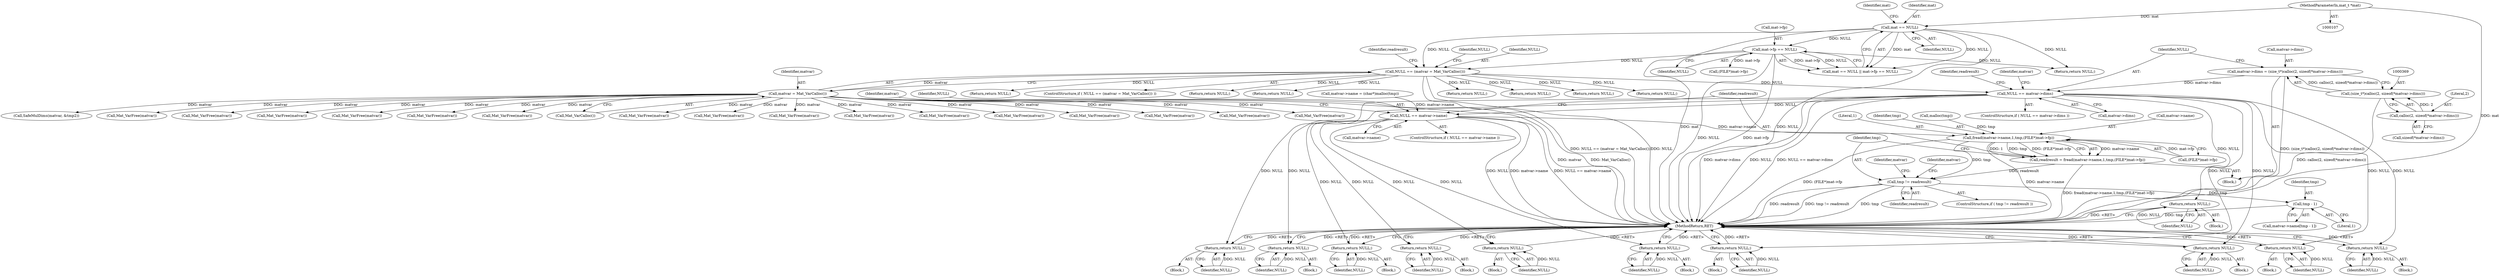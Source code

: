 digraph "0_matio_651a8e28099edb5fbb9e4e1d4d3238848f446c9a@pointer" {
"1000378" [label="(Call,NULL == matvar->dims)"];
"1000136" [label="(Call,NULL == (matvar = Mat_VarCalloc()))"];
"1000124" [label="(Call,mat == NULL)"];
"1000108" [label="(MethodParameterIn,mat_t *mat)"];
"1000127" [label="(Call,mat->fp == NULL)"];
"1000138" [label="(Call,matvar = Mat_VarCalloc())"];
"1000364" [label="(Call,matvar->dims = (size_t*)calloc(2, sizeof(*matvar->dims)))"];
"1000368" [label="(Call,(size_t*)calloc(2, sizeof(*matvar->dims)))"];
"1000370" [label="(Call,calloc(2, sizeof(*matvar->dims)))"];
"1000386" [label="(Return,return NULL;)"];
"1000422" [label="(Return,return NULL;)"];
"1000458" [label="(Return,return NULL;)"];
"1000482" [label="(Return,return NULL;)"];
"1000497" [label="(Return,return NULL;)"];
"1000519" [label="(Return,return NULL;)"];
"1000535" [label="(Return,return NULL;)"];
"1000546" [label="(Call,NULL == matvar->name)"];
"1000554" [label="(Return,return NULL;)"];
"1000558" [label="(Call,fread(matvar->name,1,tmp,(FILE*)mat->fp))"];
"1000556" [label="(Call,readresult = fread(matvar->name,1,tmp,(FILE*)mat->fp))"];
"1000570" [label="(Call,tmp != readresult)"];
"1000585" [label="(Call,tmp - 1)"];
"1000576" [label="(Return,return NULL;)"];
"1000615" [label="(Return,return NULL;)"];
"1000646" [label="(Return,return NULL;)"];
"1000576" [label="(Return,return NULL;)"];
"1000230" [label="(Return,return NULL;)"];
"1000480" [label="(Call,Mat_VarFree(matvar))"];
"1000563" [label="(Identifier,tmp)"];
"1000372" [label="(Call,sizeof(*matvar->dims))"];
"1000458" [label="(Return,return NULL;)"];
"1000108" [label="(MethodParameterIn,mat_t *mat)"];
"1000556" [label="(Call,readresult = fread(matvar->name,1,tmp,(FILE*)mat->fp))"];
"1000570" [label="(Call,tmp != readresult)"];
"1000131" [label="(Identifier,NULL)"];
"1000250" [label="(Call,Mat_VarFree(matvar))"];
"1000422" [label="(Return,return NULL;)"];
"1000552" [label="(Call,Mat_VarFree(matvar))"];
"1000520" [label="(Identifier,NULL)"];
"1000494" [label="(Block,)"];
"1000536" [label="(Identifier,NULL)"];
"1000378" [label="(Call,NULL == matvar->dims)"];
"1000228" [label="(Call,Mat_VarFree(matvar))"];
"1000543" [label="(Call,malloc(tmp))"];
"1000455" [label="(Block,)"];
"1000389" [label="(Identifier,readresult)"];
"1000498" [label="(Identifier,NULL)"];
"1000142" [label="(Identifier,NULL)"];
"1000420" [label="(Call,Mat_VarFree(matvar))"];
"1000357" [label="(Return,return NULL;)"];
"1000383" [label="(Block,)"];
"1000386" [label="(Return,return NULL;)"];
"1000135" [label="(ControlStructure,if ( NULL == (matvar = Mat_VarCalloc()) ))"];
"1000109" [label="(Block,)"];
"1000615" [label="(Return,return NULL;)"];
"1000577" [label="(Identifier,NULL)"];
"1000572" [label="(Identifier,readresult)"];
"1000151" [label="(Call,(FILE*)mat->fp)"];
"1000495" [label="(Call,Mat_VarFree(matvar))"];
"1000517" [label="(Call,Mat_VarFree(matvar))"];
"1000574" [label="(Call,Mat_VarFree(matvar))"];
"1000635" [label="(Call,SafeMulDims(matvar, &tmp2))"];
"1000548" [label="(Call,matvar->name)"];
"1000564" [label="(Call,(FILE*)mat->fp)"];
"1000139" [label="(Identifier,matvar)"];
"1000315" [label="(Return,return NULL;)"];
"1000571" [label="(Identifier,tmp)"];
"1000575" [label="(Identifier,matvar)"];
"1000573" [label="(Block,)"];
"1000554" [label="(Return,return NULL;)"];
"1000532" [label="(Block,)"];
"1000665" [label="(MethodReturn,RET)"];
"1000161" [label="(Call,Mat_VarFree(matvar))"];
"1000368" [label="(Call,(size_t*)calloc(2, sizeof(*matvar->dims)))"];
"1000128" [label="(Call,mat->fp)"];
"1000610" [label="(Block,)"];
"1000557" [label="(Identifier,readresult)"];
"1000129" [label="(Identifier,mat)"];
"1000647" [label="(Identifier,NULL)"];
"1000497" [label="(Return,return NULL;)"];
"1000546" [label="(Call,NULL == matvar->name)"];
"1000535" [label="(Return,return NULL;)"];
"1000456" [label="(Call,Mat_VarFree(matvar))"];
"1000569" [label="(ControlStructure,if ( tmp != readresult ))"];
"1000370" [label="(Call,calloc(2, sizeof(*matvar->dims)))"];
"1000583" [label="(Identifier,matvar)"];
"1000585" [label="(Call,tmp - 1)"];
"1000188" [label="(Return,return NULL;)"];
"1000419" [label="(Block,)"];
"1000533" [label="(Call,Mat_VarFree(matvar))"];
"1000616" [label="(Identifier,NULL)"];
"1000545" [label="(ControlStructure,if ( NULL == matvar->name ))"];
"1000387" [label="(Identifier,NULL)"];
"1000141" [label="(Return,return NULL;)"];
"1000385" [label="(Identifier,matvar)"];
"1000483" [label="(Identifier,NULL)"];
"1000377" [label="(ControlStructure,if ( NULL == matvar->dims ))"];
"1000558" [label="(Call,fread(matvar->name,1,tmp,(FILE*)mat->fp))"];
"1000537" [label="(Call,matvar->name = (char*)malloc(tmp))"];
"1000516" [label="(Block,)"];
"1000641" [label="(Block,)"];
"1000138" [label="(Call,matvar = Mat_VarCalloc())"];
"1000519" [label="(Return,return NULL;)"];
"1000586" [label="(Identifier,tmp)"];
"1000479" [label="(Block,)"];
"1000186" [label="(Call,Mat_VarFree(matvar))"];
"1000611" [label="(Call,Mat_VarFree(matvar))"];
"1000132" [label="(Return,return NULL;)"];
"1000559" [label="(Call,matvar->name)"];
"1000553" [label="(Identifier,matvar)"];
"1000380" [label="(Call,matvar->dims)"];
"1000365" [label="(Call,matvar->dims)"];
"1000459" [label="(Identifier,NULL)"];
"1000646" [label="(Return,return NULL;)"];
"1000163" [label="(Return,return NULL;)"];
"1000482" [label="(Return,return NULL;)"];
"1000581" [label="(Call,matvar->name[tmp - 1])"];
"1000384" [label="(Call,Mat_VarFree(matvar))"];
"1000140" [label="(Call,Mat_VarCalloc())"];
"1000137" [label="(Identifier,NULL)"];
"1000562" [label="(Literal,1)"];
"1000127" [label="(Call,mat->fp == NULL)"];
"1000379" [label="(Identifier,NULL)"];
"1000252" [label="(Return,return NULL;)"];
"1000313" [label="(Call,Mat_VarFree(matvar))"];
"1000144" [label="(Identifier,readresult)"];
"1000371" [label="(Literal,2)"];
"1000587" [label="(Literal,1)"];
"1000126" [label="(Identifier,NULL)"];
"1000125" [label="(Identifier,mat)"];
"1000555" [label="(Identifier,NULL)"];
"1000123" [label="(Call,mat == NULL || mat->fp == NULL)"];
"1000136" [label="(Call,NULL == (matvar = Mat_VarCalloc()))"];
"1000364" [label="(Call,matvar->dims = (size_t*)calloc(2, sizeof(*matvar->dims)))"];
"1000355" [label="(Call,Mat_VarFree(matvar))"];
"1000124" [label="(Call,mat == NULL)"];
"1000423" [label="(Identifier,NULL)"];
"1000547" [label="(Identifier,NULL)"];
"1000551" [label="(Block,)"];
"1000378" -> "1000377"  [label="AST: "];
"1000378" -> "1000380"  [label="CFG: "];
"1000379" -> "1000378"  [label="AST: "];
"1000380" -> "1000378"  [label="AST: "];
"1000385" -> "1000378"  [label="CFG: "];
"1000389" -> "1000378"  [label="CFG: "];
"1000378" -> "1000665"  [label="DDG: matvar->dims"];
"1000378" -> "1000665"  [label="DDG: NULL"];
"1000378" -> "1000665"  [label="DDG: NULL == matvar->dims"];
"1000136" -> "1000378"  [label="DDG: NULL"];
"1000364" -> "1000378"  [label="DDG: matvar->dims"];
"1000378" -> "1000386"  [label="DDG: NULL"];
"1000378" -> "1000422"  [label="DDG: NULL"];
"1000378" -> "1000458"  [label="DDG: NULL"];
"1000378" -> "1000482"  [label="DDG: NULL"];
"1000378" -> "1000497"  [label="DDG: NULL"];
"1000378" -> "1000519"  [label="DDG: NULL"];
"1000378" -> "1000535"  [label="DDG: NULL"];
"1000378" -> "1000546"  [label="DDG: NULL"];
"1000136" -> "1000135"  [label="AST: "];
"1000136" -> "1000138"  [label="CFG: "];
"1000137" -> "1000136"  [label="AST: "];
"1000138" -> "1000136"  [label="AST: "];
"1000142" -> "1000136"  [label="CFG: "];
"1000144" -> "1000136"  [label="CFG: "];
"1000136" -> "1000665"  [label="DDG: NULL == (matvar = Mat_VarCalloc())"];
"1000136" -> "1000665"  [label="DDG: NULL"];
"1000124" -> "1000136"  [label="DDG: NULL"];
"1000127" -> "1000136"  [label="DDG: NULL"];
"1000138" -> "1000136"  [label="DDG: matvar"];
"1000136" -> "1000141"  [label="DDG: NULL"];
"1000136" -> "1000163"  [label="DDG: NULL"];
"1000136" -> "1000188"  [label="DDG: NULL"];
"1000136" -> "1000230"  [label="DDG: NULL"];
"1000136" -> "1000252"  [label="DDG: NULL"];
"1000136" -> "1000315"  [label="DDG: NULL"];
"1000136" -> "1000357"  [label="DDG: NULL"];
"1000124" -> "1000123"  [label="AST: "];
"1000124" -> "1000126"  [label="CFG: "];
"1000125" -> "1000124"  [label="AST: "];
"1000126" -> "1000124"  [label="AST: "];
"1000129" -> "1000124"  [label="CFG: "];
"1000123" -> "1000124"  [label="CFG: "];
"1000124" -> "1000665"  [label="DDG: NULL"];
"1000124" -> "1000665"  [label="DDG: mat"];
"1000124" -> "1000123"  [label="DDG: mat"];
"1000124" -> "1000123"  [label="DDG: NULL"];
"1000108" -> "1000124"  [label="DDG: mat"];
"1000124" -> "1000127"  [label="DDG: NULL"];
"1000124" -> "1000132"  [label="DDG: NULL"];
"1000108" -> "1000107"  [label="AST: "];
"1000108" -> "1000665"  [label="DDG: mat"];
"1000127" -> "1000123"  [label="AST: "];
"1000127" -> "1000131"  [label="CFG: "];
"1000128" -> "1000127"  [label="AST: "];
"1000131" -> "1000127"  [label="AST: "];
"1000123" -> "1000127"  [label="CFG: "];
"1000127" -> "1000665"  [label="DDG: mat->fp"];
"1000127" -> "1000665"  [label="DDG: NULL"];
"1000127" -> "1000123"  [label="DDG: mat->fp"];
"1000127" -> "1000123"  [label="DDG: NULL"];
"1000127" -> "1000132"  [label="DDG: NULL"];
"1000127" -> "1000151"  [label="DDG: mat->fp"];
"1000138" -> "1000140"  [label="CFG: "];
"1000139" -> "1000138"  [label="AST: "];
"1000140" -> "1000138"  [label="AST: "];
"1000138" -> "1000665"  [label="DDG: matvar"];
"1000138" -> "1000665"  [label="DDG: Mat_VarCalloc()"];
"1000138" -> "1000161"  [label="DDG: matvar"];
"1000138" -> "1000186"  [label="DDG: matvar"];
"1000138" -> "1000228"  [label="DDG: matvar"];
"1000138" -> "1000250"  [label="DDG: matvar"];
"1000138" -> "1000313"  [label="DDG: matvar"];
"1000138" -> "1000355"  [label="DDG: matvar"];
"1000138" -> "1000384"  [label="DDG: matvar"];
"1000138" -> "1000420"  [label="DDG: matvar"];
"1000138" -> "1000456"  [label="DDG: matvar"];
"1000138" -> "1000480"  [label="DDG: matvar"];
"1000138" -> "1000495"  [label="DDG: matvar"];
"1000138" -> "1000517"  [label="DDG: matvar"];
"1000138" -> "1000533"  [label="DDG: matvar"];
"1000138" -> "1000552"  [label="DDG: matvar"];
"1000138" -> "1000574"  [label="DDG: matvar"];
"1000138" -> "1000611"  [label="DDG: matvar"];
"1000138" -> "1000635"  [label="DDG: matvar"];
"1000364" -> "1000109"  [label="AST: "];
"1000364" -> "1000368"  [label="CFG: "];
"1000365" -> "1000364"  [label="AST: "];
"1000368" -> "1000364"  [label="AST: "];
"1000379" -> "1000364"  [label="CFG: "];
"1000364" -> "1000665"  [label="DDG: (size_t*)calloc(2, sizeof(*matvar->dims))"];
"1000368" -> "1000364"  [label="DDG: calloc(2, sizeof(*matvar->dims))"];
"1000368" -> "1000370"  [label="CFG: "];
"1000369" -> "1000368"  [label="AST: "];
"1000370" -> "1000368"  [label="AST: "];
"1000368" -> "1000665"  [label="DDG: calloc(2, sizeof(*matvar->dims))"];
"1000370" -> "1000368"  [label="DDG: 2"];
"1000370" -> "1000372"  [label="CFG: "];
"1000371" -> "1000370"  [label="AST: "];
"1000372" -> "1000370"  [label="AST: "];
"1000386" -> "1000383"  [label="AST: "];
"1000386" -> "1000387"  [label="CFG: "];
"1000387" -> "1000386"  [label="AST: "];
"1000665" -> "1000386"  [label="CFG: "];
"1000386" -> "1000665"  [label="DDG: <RET>"];
"1000387" -> "1000386"  [label="DDG: NULL"];
"1000422" -> "1000419"  [label="AST: "];
"1000422" -> "1000423"  [label="CFG: "];
"1000423" -> "1000422"  [label="AST: "];
"1000665" -> "1000422"  [label="CFG: "];
"1000422" -> "1000665"  [label="DDG: <RET>"];
"1000423" -> "1000422"  [label="DDG: NULL"];
"1000458" -> "1000455"  [label="AST: "];
"1000458" -> "1000459"  [label="CFG: "];
"1000459" -> "1000458"  [label="AST: "];
"1000665" -> "1000458"  [label="CFG: "];
"1000458" -> "1000665"  [label="DDG: <RET>"];
"1000459" -> "1000458"  [label="DDG: NULL"];
"1000482" -> "1000479"  [label="AST: "];
"1000482" -> "1000483"  [label="CFG: "];
"1000483" -> "1000482"  [label="AST: "];
"1000665" -> "1000482"  [label="CFG: "];
"1000482" -> "1000665"  [label="DDG: <RET>"];
"1000483" -> "1000482"  [label="DDG: NULL"];
"1000497" -> "1000494"  [label="AST: "];
"1000497" -> "1000498"  [label="CFG: "];
"1000498" -> "1000497"  [label="AST: "];
"1000665" -> "1000497"  [label="CFG: "];
"1000497" -> "1000665"  [label="DDG: <RET>"];
"1000498" -> "1000497"  [label="DDG: NULL"];
"1000519" -> "1000516"  [label="AST: "];
"1000519" -> "1000520"  [label="CFG: "];
"1000520" -> "1000519"  [label="AST: "];
"1000665" -> "1000519"  [label="CFG: "];
"1000519" -> "1000665"  [label="DDG: <RET>"];
"1000520" -> "1000519"  [label="DDG: NULL"];
"1000535" -> "1000532"  [label="AST: "];
"1000535" -> "1000536"  [label="CFG: "];
"1000536" -> "1000535"  [label="AST: "];
"1000665" -> "1000535"  [label="CFG: "];
"1000535" -> "1000665"  [label="DDG: <RET>"];
"1000536" -> "1000535"  [label="DDG: NULL"];
"1000546" -> "1000545"  [label="AST: "];
"1000546" -> "1000548"  [label="CFG: "];
"1000547" -> "1000546"  [label="AST: "];
"1000548" -> "1000546"  [label="AST: "];
"1000553" -> "1000546"  [label="CFG: "];
"1000557" -> "1000546"  [label="CFG: "];
"1000546" -> "1000665"  [label="DDG: matvar->name"];
"1000546" -> "1000665"  [label="DDG: NULL == matvar->name"];
"1000546" -> "1000665"  [label="DDG: NULL"];
"1000537" -> "1000546"  [label="DDG: matvar->name"];
"1000546" -> "1000554"  [label="DDG: NULL"];
"1000546" -> "1000558"  [label="DDG: matvar->name"];
"1000546" -> "1000576"  [label="DDG: NULL"];
"1000546" -> "1000615"  [label="DDG: NULL"];
"1000546" -> "1000646"  [label="DDG: NULL"];
"1000554" -> "1000551"  [label="AST: "];
"1000554" -> "1000555"  [label="CFG: "];
"1000555" -> "1000554"  [label="AST: "];
"1000665" -> "1000554"  [label="CFG: "];
"1000554" -> "1000665"  [label="DDG: <RET>"];
"1000555" -> "1000554"  [label="DDG: NULL"];
"1000558" -> "1000556"  [label="AST: "];
"1000558" -> "1000564"  [label="CFG: "];
"1000559" -> "1000558"  [label="AST: "];
"1000562" -> "1000558"  [label="AST: "];
"1000563" -> "1000558"  [label="AST: "];
"1000564" -> "1000558"  [label="AST: "];
"1000556" -> "1000558"  [label="CFG: "];
"1000558" -> "1000665"  [label="DDG: matvar->name"];
"1000558" -> "1000665"  [label="DDG: (FILE*)mat->fp"];
"1000558" -> "1000556"  [label="DDG: matvar->name"];
"1000558" -> "1000556"  [label="DDG: 1"];
"1000558" -> "1000556"  [label="DDG: tmp"];
"1000558" -> "1000556"  [label="DDG: (FILE*)mat->fp"];
"1000543" -> "1000558"  [label="DDG: tmp"];
"1000564" -> "1000558"  [label="DDG: mat->fp"];
"1000558" -> "1000570"  [label="DDG: tmp"];
"1000556" -> "1000109"  [label="AST: "];
"1000557" -> "1000556"  [label="AST: "];
"1000571" -> "1000556"  [label="CFG: "];
"1000556" -> "1000665"  [label="DDG: fread(matvar->name,1,tmp,(FILE*)mat->fp)"];
"1000556" -> "1000570"  [label="DDG: readresult"];
"1000570" -> "1000569"  [label="AST: "];
"1000570" -> "1000572"  [label="CFG: "];
"1000571" -> "1000570"  [label="AST: "];
"1000572" -> "1000570"  [label="AST: "];
"1000575" -> "1000570"  [label="CFG: "];
"1000583" -> "1000570"  [label="CFG: "];
"1000570" -> "1000665"  [label="DDG: tmp"];
"1000570" -> "1000665"  [label="DDG: readresult"];
"1000570" -> "1000665"  [label="DDG: tmp != readresult"];
"1000570" -> "1000585"  [label="DDG: tmp"];
"1000585" -> "1000581"  [label="AST: "];
"1000585" -> "1000587"  [label="CFG: "];
"1000586" -> "1000585"  [label="AST: "];
"1000587" -> "1000585"  [label="AST: "];
"1000581" -> "1000585"  [label="CFG: "];
"1000585" -> "1000665"  [label="DDG: tmp"];
"1000576" -> "1000573"  [label="AST: "];
"1000576" -> "1000577"  [label="CFG: "];
"1000577" -> "1000576"  [label="AST: "];
"1000665" -> "1000576"  [label="CFG: "];
"1000576" -> "1000665"  [label="DDG: <RET>"];
"1000577" -> "1000576"  [label="DDG: NULL"];
"1000615" -> "1000610"  [label="AST: "];
"1000615" -> "1000616"  [label="CFG: "];
"1000616" -> "1000615"  [label="AST: "];
"1000665" -> "1000615"  [label="CFG: "];
"1000615" -> "1000665"  [label="DDG: <RET>"];
"1000616" -> "1000615"  [label="DDG: NULL"];
"1000646" -> "1000641"  [label="AST: "];
"1000646" -> "1000647"  [label="CFG: "];
"1000647" -> "1000646"  [label="AST: "];
"1000665" -> "1000646"  [label="CFG: "];
"1000646" -> "1000665"  [label="DDG: <RET>"];
"1000647" -> "1000646"  [label="DDG: NULL"];
}
